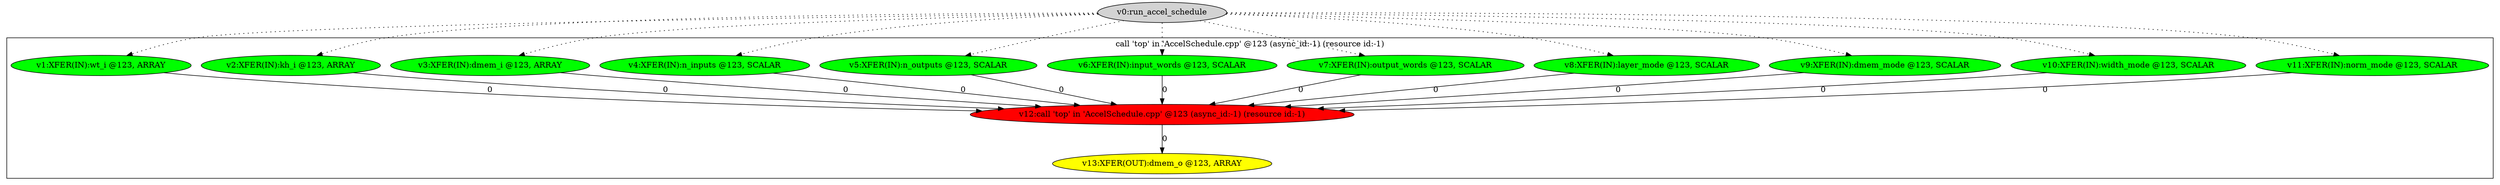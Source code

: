 digraph dm_graph {
v0 [label = "v0:run_accel_schedule" ,style=filled];
v1 [label = "v1:XFER(IN):wt_i @123, ARRAY\n" ,style=filled,fillcolor = green];
v2 [label = "v2:XFER(IN):kh_i @123, ARRAY\n" ,style=filled,fillcolor = green];
v3 [label = "v3:XFER(IN):dmem_i @123, ARRAY\n" ,style=filled,fillcolor = green];
v4 [label = "v4:XFER(IN):n_inputs @123, SCALAR\n" ,style=filled,fillcolor = green];
v5 [label = "v5:XFER(IN):n_outputs @123, SCALAR\n" ,style=filled,fillcolor = green];
v6 [label = "v6:XFER(IN):input_words @123, SCALAR\n" ,style=filled,fillcolor = green];
v7 [label = "v7:XFER(IN):output_words @123, SCALAR\n" ,style=filled,fillcolor = green];
v8 [label = "v8:XFER(IN):layer_mode @123, SCALAR\n" ,style=filled,fillcolor = green];
v9 [label = "v9:XFER(IN):dmem_mode @123, SCALAR\n" ,style=filled,fillcolor = green];
v10 [label = "v10:XFER(IN):width_mode @123, SCALAR\n" ,style=filled,fillcolor = green];
v11 [label = "v11:XFER(IN):norm_mode @123, SCALAR\n" ,style=filled,fillcolor = green];
v12 [label = "v12:call 'top' in 'AccelSchedule.cpp' @123 (async_id:-1) (resource id:-1)\n" ,style=filled,fillcolor = red];
v13 [label = "v13:XFER(OUT):dmem_o @123, ARRAY\n" ,style=filled,fillcolor = yellow];
subgraph cluster0 {
v1;
v2;
v3;
v4;
v5;
v6;
v7;
v8;
v9;
v10;
v11;
v12;
v13;
label = "call 'top' in 'AccelSchedule.cpp' @123 (async_id:-1) (resource id:-1)\n";
}
v1 -> v12 [label = "0"];
v2 -> v12 [label = "0"];
v3 -> v12 [label = "0"];
v4 -> v12 [label = "0"];
v5 -> v12 [label = "0"];
v6 -> v12 [label = "0"];
v7 -> v12 [label = "0"];
v8 -> v12 [label = "0"];
v9 -> v12 [label = "0"];
v10 -> v12 [label = "0"];
v11 -> v12 [label = "0"];
v12 -> v13 [label = "0"];
v0 -> v1 [label = "", style = dotted];
v0 -> v2 [label = "", style = dotted];
v0 -> v3 [label = "", style = dotted];
v0 -> v4 [label = "", style = dotted];
v0 -> v5 [label = "", style = dotted];
v0 -> v6 [label = "", style = dotted];
v0 -> v7 [label = "", style = dotted];
v0 -> v8 [label = "", style = dotted];
v0 -> v9 [label = "", style = dotted];
v0 -> v10 [label = "", style = dotted];
v0 -> v11 [label = "", style = dotted];
}
